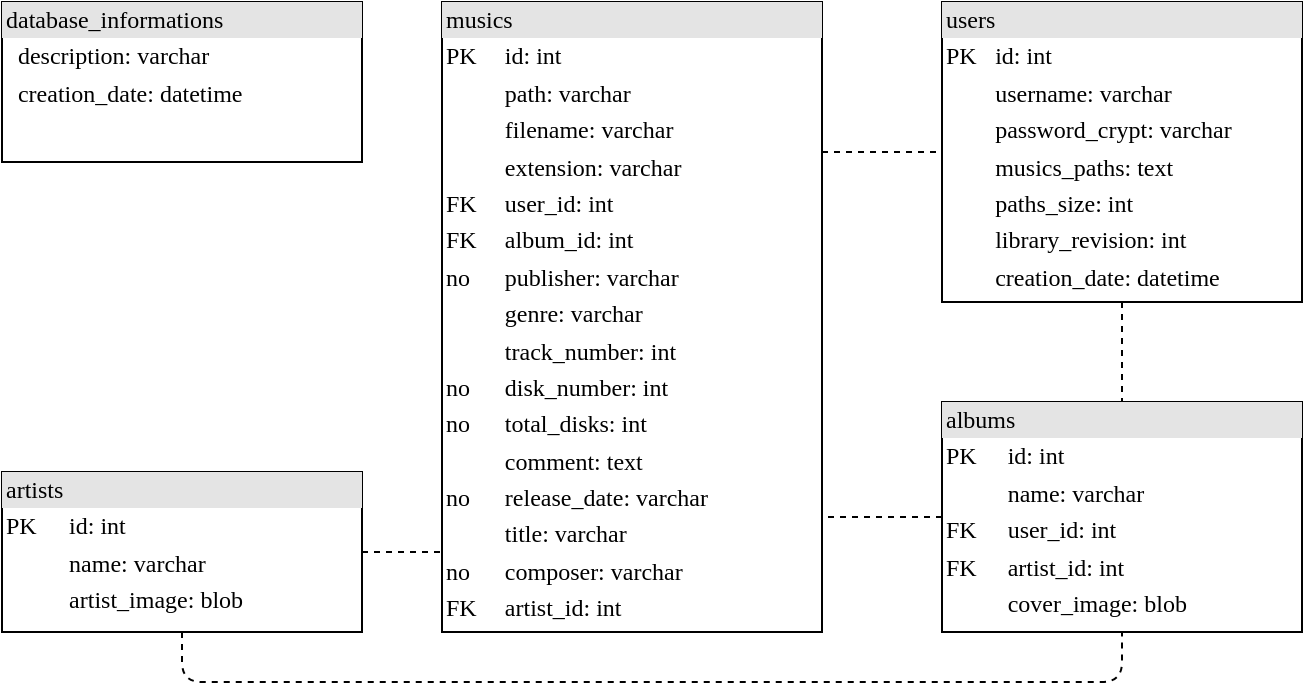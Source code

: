 <mxfile version="13.7.6" type="device"><diagram name="Page-1" id="2ca16b54-16f6-2749-3443-fa8db7711227"><mxGraphModel dx="801" dy="443" grid="1" gridSize="10" guides="1" tooltips="1" connect="1" arrows="1" fold="1" page="1" pageScale="1" pageWidth="1100" pageHeight="850" background="#ffffff" math="0" shadow="0"><root><mxCell id="0"/><mxCell id="1" parent="0"/><mxCell id="2ed32ef02a7f4228-2" value="&lt;div style=&quot;box-sizing: border-box ; width: 100% ; background: #e4e4e4 ; padding: 2px&quot;&gt;users&lt;/div&gt;&lt;table style=&quot;width: 100% ; font-size: 1em&quot; cellpadding=&quot;2&quot; cellspacing=&quot;0&quot;&gt;&lt;tbody&gt;&lt;tr&gt;&lt;td&gt;PK&lt;/td&gt;&lt;td&gt;id: int&lt;/td&gt;&lt;/tr&gt;&lt;tr&gt;&lt;td&gt;&lt;br&gt;&lt;/td&gt;&lt;td&gt;username: varchar&lt;/td&gt;&lt;/tr&gt;&lt;tr&gt;&lt;td&gt;&lt;/td&gt;&lt;td&gt;password_crypt: varchar&lt;/td&gt;&lt;/tr&gt;&lt;tr&gt;&lt;td&gt;&lt;br&gt;&lt;/td&gt;&lt;td&gt;musics_paths: text&lt;br&gt;&lt;/td&gt;&lt;/tr&gt;&lt;tr&gt;&lt;td&gt;&lt;br&gt;&lt;/td&gt;&lt;td&gt;paths_size: int&lt;/td&gt;&lt;/tr&gt;&lt;tr&gt;&lt;td&gt;&lt;br&gt;&lt;/td&gt;&lt;td&gt;library_revision: int&lt;/td&gt;&lt;/tr&gt;&lt;tr&gt;&lt;td&gt;&lt;br&gt;&lt;/td&gt;&lt;td&gt;creation_date: datetime&lt;/td&gt;&lt;/tr&gt;&lt;/tbody&gt;&lt;/table&gt;" style="verticalAlign=top;align=left;overflow=fill;html=1;rounded=0;shadow=0;comic=0;labelBackgroundColor=none;strokeWidth=1;fontFamily=Verdana;fontSize=12" parent="1" vertex="1"><mxGeometry x="630" y="100" width="180" height="150" as="geometry"/></mxCell><mxCell id="2ed32ef02a7f4228-3" value="&lt;div style=&quot;box-sizing: border-box ; width: 100% ; background: #e4e4e4 ; padding: 2px&quot;&gt;musics&lt;/div&gt;&lt;table style=&quot;width: 100% ; font-size: 1em&quot; cellpadding=&quot;2&quot; cellspacing=&quot;0&quot;&gt;&lt;tbody&gt;&lt;tr&gt;&lt;td&gt;PK&lt;/td&gt;&lt;td&gt;id: int&lt;/td&gt;&lt;/tr&gt;&lt;tr&gt;&lt;td&gt;&lt;br&gt;&lt;/td&gt;&lt;td&gt;path: varchar&lt;/td&gt;&lt;/tr&gt;&lt;tr&gt;&lt;td&gt;&lt;br&gt;&lt;/td&gt;&lt;td&gt;filename: varchar&lt;/td&gt;&lt;/tr&gt;&lt;tr&gt;&lt;td&gt;&lt;br&gt;&lt;/td&gt;&lt;td&gt;extension: varchar&lt;/td&gt;&lt;/tr&gt;&lt;tr&gt;&lt;td&gt;FK&lt;/td&gt;&lt;td&gt;user_id: int&lt;/td&gt;&lt;/tr&gt;&lt;tr&gt;&lt;td&gt;FK&lt;/td&gt;&lt;td&gt;album_id: int&lt;br&gt;&lt;/td&gt;&lt;/tr&gt;&lt;tr&gt;&lt;td&gt;no&lt;/td&gt;&lt;td&gt;publisher: varchar&lt;br&gt;&lt;/td&gt;&lt;/tr&gt;&lt;tr&gt;&lt;td&gt;&lt;br&gt;&lt;/td&gt;&lt;td&gt;genre: varchar&lt;br&gt;&lt;/td&gt;&lt;/tr&gt;&lt;tr&gt;&lt;td&gt;&lt;br&gt;&lt;/td&gt;&lt;td&gt;track_number: int&lt;br&gt;&lt;/td&gt;&lt;/tr&gt;&lt;tr&gt;&lt;td&gt;no&lt;/td&gt;&lt;td&gt;disk_number: int&lt;/td&gt;&lt;/tr&gt;&lt;tr&gt;&lt;td&gt;no&lt;/td&gt;&lt;td&gt;total_disks: int&lt;br&gt;&lt;/td&gt;&lt;/tr&gt;&lt;tr&gt;&lt;td&gt;&lt;br&gt;&lt;/td&gt;&lt;td&gt;comment: text&lt;/td&gt;&lt;/tr&gt;&lt;tr&gt;&lt;td&gt;no&lt;/td&gt;&lt;td&gt;release_date: varchar&lt;/td&gt;&lt;/tr&gt;&lt;tr&gt;&lt;td&gt;&lt;br&gt;&lt;/td&gt;&lt;td&gt;title: varchar&lt;br&gt;&lt;/td&gt;&lt;/tr&gt;&lt;tr&gt;&lt;td&gt;no&lt;/td&gt;&lt;td&gt;composer: varchar&lt;/td&gt;&lt;/tr&gt;&lt;tr&gt;&lt;td&gt;FK&lt;/td&gt;&lt;td&gt;artist_id: int&lt;/td&gt;&lt;/tr&gt;&lt;tr&gt;&lt;td&gt;&lt;br&gt;&lt;/td&gt;&lt;td&gt;year: int&lt;/td&gt;&lt;/tr&gt;&lt;/tbody&gt;&lt;/table&gt;" style="verticalAlign=top;align=left;overflow=fill;html=1;rounded=0;shadow=0;comic=0;labelBackgroundColor=none;strokeWidth=1;fontFamily=Verdana;fontSize=12" parent="1" vertex="1"><mxGeometry x="380" y="100" width="190" height="315" as="geometry"/></mxCell><mxCell id="dBr7GF5xRkNM5Q41oQyH-3" value="&lt;div style=&quot;box-sizing: border-box ; width: 100% ; background: #e4e4e4 ; padding: 2px&quot;&gt;albums&lt;/div&gt;&lt;table style=&quot;width: 100% ; font-size: 1em&quot; cellpadding=&quot;2&quot; cellspacing=&quot;0&quot;&gt;&lt;tbody&gt;&lt;tr&gt;&lt;td&gt;PK&lt;/td&gt;&lt;td&gt;id: int&lt;/td&gt;&lt;/tr&gt;&lt;tr&gt;&lt;td&gt;&lt;br&gt;&lt;/td&gt;&lt;td&gt;name: varchar&lt;/td&gt;&lt;/tr&gt;&lt;tr&gt;&lt;td&gt;FK&lt;/td&gt;&lt;td&gt;user_id: int&lt;/td&gt;&lt;/tr&gt;&lt;tr&gt;&lt;td&gt;FK&lt;/td&gt;&lt;td&gt;artist_id: int&lt;/td&gt;&lt;/tr&gt;&lt;tr&gt;&lt;td&gt;&lt;br&gt;&lt;/td&gt;&lt;td&gt;cover_image: blob&lt;/td&gt;&lt;/tr&gt;&lt;/tbody&gt;&lt;/table&gt;" style="verticalAlign=top;align=left;overflow=fill;html=1;rounded=0;shadow=0;comic=0;labelBackgroundColor=none;strokeWidth=1;fontFamily=Verdana;fontSize=12" parent="1" vertex="1"><mxGeometry x="630" y="300" width="180" height="115" as="geometry"/></mxCell><mxCell id="dBr7GF5xRkNM5Q41oQyH-4" value="" style="endArrow=none;dashed=1;html=1;edgeStyle=elbowEdgeStyle;elbow=vertical;" parent="1" source="dBr7GF5xRkNM5Q41oQyH-3" target="2ed32ef02a7f4228-3" edge="1"><mxGeometry width="50" height="50" relative="1" as="geometry"><mxPoint x="530" y="305" as="sourcePoint"/><mxPoint x="580" y="255" as="targetPoint"/></mxGeometry></mxCell><mxCell id="dBr7GF5xRkNM5Q41oQyH-5" value="" style="endArrow=none;dashed=1;html=1;edgeStyle=elbowEdgeStyle;elbow=vertical;" parent="1" source="2ed32ef02a7f4228-3" target="2ed32ef02a7f4228-2" edge="1"><mxGeometry width="50" height="50" relative="1" as="geometry"><mxPoint x="530" y="305" as="sourcePoint"/><mxPoint x="630" y="275.286" as="targetPoint"/></mxGeometry></mxCell><mxCell id="laoNqn4LKzIGpBlNc77c-1" value="&lt;div style=&quot;box-sizing: border-box ; width: 100% ; background: #e4e4e4 ; padding: 2px&quot;&gt;database_informations&lt;/div&gt;&lt;table style=&quot;width: 100% ; font-size: 1em&quot; cellpadding=&quot;2&quot; cellspacing=&quot;0&quot;&gt;&lt;tbody&gt;&lt;tr&gt;&lt;td&gt;&lt;br&gt;&lt;/td&gt;&lt;td&gt;description: varchar&lt;/td&gt;&lt;/tr&gt;&lt;tr&gt;&lt;td&gt;&lt;br&gt;&lt;/td&gt;&lt;td&gt;creation_date: datetime&lt;/td&gt;&lt;/tr&gt;&lt;/tbody&gt;&lt;/table&gt;" style="verticalAlign=top;align=left;overflow=fill;html=1;rounded=0;shadow=0;comic=0;labelBackgroundColor=none;strokeWidth=1;fontFamily=Verdana;fontSize=12" parent="1" vertex="1"><mxGeometry x="160" y="100" width="180" height="80" as="geometry"/></mxCell><mxCell id="OgxXg66lRI4l-Mn06Ix8-1" value="&lt;div style=&quot;box-sizing: border-box ; width: 100% ; background: #e4e4e4 ; padding: 2px&quot;&gt;artists&lt;/div&gt;&lt;table style=&quot;width: 100% ; font-size: 1em&quot; cellpadding=&quot;2&quot; cellspacing=&quot;0&quot;&gt;&lt;tbody&gt;&lt;tr&gt;&lt;td&gt;PK&lt;/td&gt;&lt;td&gt;id: int&lt;/td&gt;&lt;/tr&gt;&lt;tr&gt;&lt;td&gt;&lt;br&gt;&lt;/td&gt;&lt;td&gt;name: varchar&lt;/td&gt;&lt;/tr&gt;&lt;tr&gt;&lt;td&gt;&lt;br&gt;&lt;/td&gt;&lt;td&gt;artist_image: blob&lt;/td&gt;&lt;/tr&gt;&lt;/tbody&gt;&lt;/table&gt;" style="verticalAlign=top;align=left;overflow=fill;html=1;rounded=0;shadow=0;comic=0;labelBackgroundColor=none;strokeWidth=1;fontFamily=Verdana;fontSize=12" parent="1" vertex="1"><mxGeometry x="160" y="335" width="180" height="80" as="geometry"/></mxCell><mxCell id="OgxXg66lRI4l-Mn06Ix8-3" value="" style="endArrow=none;dashed=1;html=1;strokeWidth=1;edgeStyle=elbowEdgeStyle;elbow=vertical;" parent="1" source="OgxXg66lRI4l-Mn06Ix8-1" target="2ed32ef02a7f4228-3" edge="1"><mxGeometry width="50" height="50" relative="1" as="geometry"><mxPoint x="450" y="285" as="sourcePoint"/><mxPoint x="500" y="235" as="targetPoint"/></mxGeometry></mxCell><mxCell id="OgxXg66lRI4l-Mn06Ix8-5" value="" style="endArrow=none;dashed=1;html=1;strokeWidth=1;edgeStyle=elbowEdgeStyle;elbow=vertical;" parent="1" source="OgxXg66lRI4l-Mn06Ix8-1" target="dBr7GF5xRkNM5Q41oQyH-3" edge="1"><mxGeometry width="50" height="50" relative="1" as="geometry"><mxPoint x="360" y="430" as="sourcePoint"/><mxPoint x="390" y="385.143" as="targetPoint"/><Array as="points"><mxPoint x="480" y="440"/></Array></mxGeometry></mxCell><mxCell id="3x2Th5oPTYr_TCO0iiAB-1" value="" style="endArrow=none;dashed=1;html=1;edgeStyle=elbowEdgeStyle;elbow=vertical;" edge="1" parent="1" source="2ed32ef02a7f4228-2" target="dBr7GF5xRkNM5Q41oQyH-3"><mxGeometry width="50" height="50" relative="1" as="geometry"><mxPoint x="850" y="270.001" as="sourcePoint"/><mxPoint x="790" y="270.001" as="targetPoint"/></mxGeometry></mxCell></root></mxGraphModel></diagram></mxfile>